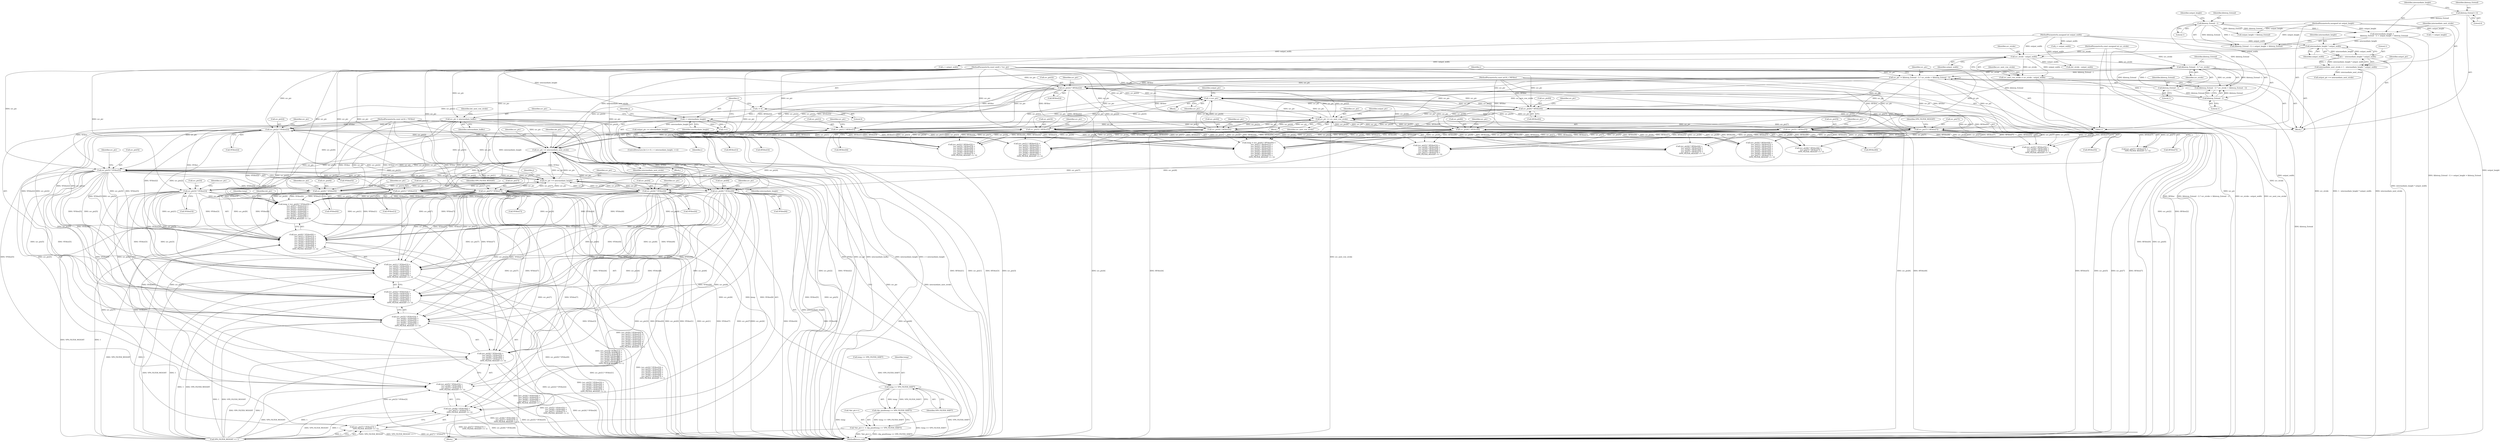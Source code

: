digraph "0_Android_5a9753fca56f0eeb9f61e342b2fccffc364f9426_34@pointer" {
"1000326" [label="(Call,src_ptr[2] * VFilter[2])"];
"1000209" [label="(Call,src_ptr[2] * HFilter[2])"];
"1000158" [label="(Call,src_ptr -= (kInterp_Extend - 1) * src_stride + (kInterp_Extend - 1))"];
"1000161" [label="(Call,(kInterp_Extend - 1) * src_stride)"];
"1000162" [label="(Call,kInterp_Extend - 1)"];
"1000131" [label="(Call,kInterp_Extend - 1)"];
"1000124" [label="(Call,kInterp_Extend = 4)"];
"1000155" [label="(Call,src_stride - output_width)"];
"1000115" [label="(MethodParameterIn,const unsigned int src_stride)"];
"1000145" [label="(Call,intermediate_height * output_width)"];
"1000128" [label="(Call,intermediate_height =\n       (kInterp_Extend - 1) + output_height + kInterp_Extend)"];
"1000121" [label="(MethodParameterIn,unsigned int output_height)"];
"1000120" [label="(MethodParameterIn,unsigned int output_width)"];
"1000166" [label="(Call,kInterp_Extend - 1)"];
"1000114" [label="(MethodParameterIn,const uint8_t *src_ptr)"];
"1000266" [label="(Call,++src_ptr)"];
"1000193" [label="(Call,src_ptr[0] * HFilter[0])"];
"1000271" [label="(Call,src_ptr += src_next_row_stride)"];
"1000153" [label="(Call,src_next_row_stride = src_stride - output_width)"];
"1000225" [label="(Call,src_ptr[4] * HFilter[4])"];
"1000116" [label="(MethodParameterIn,const int16_t *HFilter)"];
"1000217" [label="(Call,src_ptr[3] * HFilter[3])"];
"1000201" [label="(Call,src_ptr[1] * HFilter[1])"];
"1000233" [label="(Call,src_ptr[5] * HFilter[5])"];
"1000241" [label="(Call,src_ptr[6] * HFilter[6])"];
"1000249" [label="(Call,src_ptr[7] * HFilter[7])"];
"1000387" [label="(Call,src_ptr += intermediate_next_stride)"];
"1000141" [label="(Call,intermediate_next_stride = 1 - intermediate_height * output_width)"];
"1000143" [label="(Call,1 - intermediate_height * output_width)"];
"1000350" [label="(Call,src_ptr[5] * VFilter[5])"];
"1000277" [label="(Call,src_ptr = intermediate_buffer)"];
"1000384" [label="(Call,src_ptr += intermediate_height)"];
"1000173" [label="(Call,i < intermediate_height)"];
"1000170" [label="(Call,i = 0)"];
"1000176" [label="(Call,++i)"];
"1000342" [label="(Call,src_ptr[4] * VFilter[4])"];
"1000117" [label="(MethodParameterIn,const int16_t *VFilter)"];
"1000326" [label="(Call,src_ptr[2] * VFilter[2])"];
"1000334" [label="(Call,src_ptr[3] * VFilter[3])"];
"1000358" [label="(Call,src_ptr[6] * VFilter[6])"];
"1000310" [label="(Call,src_ptr[0] * VFilter[0])"];
"1000318" [label="(Call,src_ptr[1] * VFilter[1])"];
"1000366" [label="(Call,src_ptr[7] * VFilter[7])"];
"1000307" [label="(Call,temp = (src_ptr[0] * VFilter[0]) +\n          (src_ptr[1] * VFilter[1]) +\n          (src_ptr[2] * VFilter[2]) +\n          (src_ptr[3] * VFilter[3]) +\n          (src_ptr[4] * VFilter[4]) +\n          (src_ptr[5] * VFilter[5]) +\n          (src_ptr[6] * VFilter[6]) +\n          (src_ptr[7] * VFilter[7]) +\n          (VP9_FILTER_WEIGHT >> 1))"];
"1000381" [label="(Call,temp >> VP9_FILTER_SHIFT)"];
"1000380" [label="(Call,clip_pixel(temp >> VP9_FILTER_SHIFT))"];
"1000376" [label="(Call,*dst_ptr++ = clip_pixel(temp >> VP9_FILTER_SHIFT))"];
"1000309" [label="(Call,(src_ptr[0] * VFilter[0]) +\n          (src_ptr[1] * VFilter[1]) +\n          (src_ptr[2] * VFilter[2]) +\n          (src_ptr[3] * VFilter[3]) +\n          (src_ptr[4] * VFilter[4]) +\n          (src_ptr[5] * VFilter[5]) +\n          (src_ptr[6] * VFilter[6]) +\n          (src_ptr[7] * VFilter[7]) +\n          (VP9_FILTER_WEIGHT >> 1))"];
"1000317" [label="(Call,(src_ptr[1] * VFilter[1]) +\n          (src_ptr[2] * VFilter[2]) +\n          (src_ptr[3] * VFilter[3]) +\n          (src_ptr[4] * VFilter[4]) +\n          (src_ptr[5] * VFilter[5]) +\n          (src_ptr[6] * VFilter[6]) +\n          (src_ptr[7] * VFilter[7]) +\n          (VP9_FILTER_WEIGHT >> 1))"];
"1000325" [label="(Call,(src_ptr[2] * VFilter[2]) +\n          (src_ptr[3] * VFilter[3]) +\n          (src_ptr[4] * VFilter[4]) +\n          (src_ptr[5] * VFilter[5]) +\n          (src_ptr[6] * VFilter[6]) +\n          (src_ptr[7] * VFilter[7]) +\n          (VP9_FILTER_WEIGHT >> 1))"];
"1000333" [label="(Call,(src_ptr[3] * VFilter[3]) +\n          (src_ptr[4] * VFilter[4]) +\n          (src_ptr[5] * VFilter[5]) +\n          (src_ptr[6] * VFilter[6]) +\n          (src_ptr[7] * VFilter[7]) +\n          (VP9_FILTER_WEIGHT >> 1))"];
"1000341" [label="(Call,(src_ptr[4] * VFilter[4]) +\n          (src_ptr[5] * VFilter[5]) +\n          (src_ptr[6] * VFilter[6]) +\n          (src_ptr[7] * VFilter[7]) +\n          (VP9_FILTER_WEIGHT >> 1))"];
"1000349" [label="(Call,(src_ptr[5] * VFilter[5]) +\n          (src_ptr[6] * VFilter[6]) +\n          (src_ptr[7] * VFilter[7]) +\n          (VP9_FILTER_WEIGHT >> 1))"];
"1000357" [label="(Call,(src_ptr[6] * VFilter[6]) +\n          (src_ptr[7] * VFilter[7]) +\n          (VP9_FILTER_WEIGHT >> 1))"];
"1000365" [label="(Call,(src_ptr[7] * VFilter[7]) +\n          (VP9_FILTER_WEIGHT >> 1))"];
"1000166" [label="(Call,kInterp_Extend - 1)"];
"1000219" [label="(Identifier,src_ptr)"];
"1000121" [label="(MethodParameterIn,unsigned int output_height)"];
"1000272" [label="(Identifier,src_ptr)"];
"1000203" [label="(Identifier,src_ptr)"];
"1000221" [label="(Call,HFilter[3])"];
"1000162" [label="(Call,kInterp_Extend - 1)"];
"1000248" [label="(Call,(src_ptr[7] * HFilter[7]) +\n          (VP9_FILTER_WEIGHT >> 1))"];
"1000382" [label="(Identifier,temp)"];
"1000242" [label="(Call,src_ptr[6])"];
"1000130" [label="(Call,(kInterp_Extend - 1) + output_height + kInterp_Extend)"];
"1000343" [label="(Call,src_ptr[4])"];
"1000168" [label="(Literal,1)"];
"1000218" [label="(Call,src_ptr[3])"];
"1000377" [label="(Call,*dst_ptr++)"];
"1000383" [label="(Identifier,VP9_FILTER_SHIFT)"];
"1000263" [label="(Call,temp >> VP9_FILTER_SHIFT)"];
"1000304" [label="(Identifier,j)"];
"1000217" [label="(Call,src_ptr[3] * HFilter[3])"];
"1000380" [label="(Call,clip_pixel(temp >> VP9_FILTER_SHIFT))"];
"1000126" [label="(Literal,4)"];
"1000192" [label="(Call,(src_ptr[0] * HFilter[0]) +\n          (src_ptr[1] * HFilter[1]) +\n          (src_ptr[2] * HFilter[2]) +\n          (src_ptr[3] * HFilter[3]) +\n          (src_ptr[4] * HFilter[4]) +\n          (src_ptr[5] * HFilter[5]) +\n          (src_ptr[6] * HFilter[6]) +\n          (src_ptr[7] * HFilter[7]) +\n          (VP9_FILTER_WEIGHT >> 1))"];
"1000290" [label="(Call,i < output_height)"];
"1000115" [label="(MethodParameterIn,const unsigned int src_stride)"];
"1000374" [label="(Identifier,VP9_FILTER_WEIGHT)"];
"1000379" [label="(Identifier,dst_ptr)"];
"1000135" [label="(Identifier,output_height)"];
"1000194" [label="(Call,src_ptr[0])"];
"1000169" [label="(ControlStructure,for (i = 0; i < intermediate_height; ++i))"];
"1000170" [label="(Call,i = 0)"];
"1000277" [label="(Call,src_ptr = intermediate_buffer)"];
"1000351" [label="(Call,src_ptr[5])"];
"1000311" [label="(Call,src_ptr[0])"];
"1000326" [label="(Call,src_ptr[2] * VFilter[2])"];
"1000209" [label="(Call,src_ptr[2] * HFilter[2])"];
"1000165" [label="(Identifier,src_stride)"];
"1000132" [label="(Identifier,kInterp_Extend)"];
"1000167" [label="(Identifier,kInterp_Extend)"];
"1000178" [label="(Block,)"];
"1000164" [label="(Literal,1)"];
"1000141" [label="(Call,intermediate_next_stride = 1 - intermediate_height * output_width)"];
"1000307" [label="(Call,temp = (src_ptr[0] * VFilter[0]) +\n          (src_ptr[1] * VFilter[1]) +\n          (src_ptr[2] * VFilter[2]) +\n          (src_ptr[3] * VFilter[3]) +\n          (src_ptr[4] * VFilter[4]) +\n          (src_ptr[5] * VFilter[5]) +\n          (src_ptr[6] * VFilter[6]) +\n          (src_ptr[7] * VFilter[7]) +\n          (VP9_FILTER_WEIGHT >> 1))"];
"1000134" [label="(Call,output_height + kInterp_Extend)"];
"1000234" [label="(Call,src_ptr[5])"];
"1000362" [label="(Call,VFilter[6])"];
"1000370" [label="(Call,VFilter[7])"];
"1000308" [label="(Identifier,temp)"];
"1000226" [label="(Call,src_ptr[4])"];
"1000320" [label="(Identifier,src_ptr)"];
"1000197" [label="(Call,HFilter[0])"];
"1000268" [label="(Call,output_ptr += intermediate_height)"];
"1000177" [label="(Identifier,i)"];
"1000346" [label="(Call,VFilter[4])"];
"1000146" [label="(Identifier,intermediate_height)"];
"1000322" [label="(Call,VFilter[1])"];
"1000251" [label="(Identifier,src_ptr)"];
"1000161" [label="(Call,(kInterp_Extend - 1) * src_stride)"];
"1000208" [label="(Call,(src_ptr[2] * HFilter[2]) +\n          (src_ptr[3] * HFilter[3]) +\n          (src_ptr[4] * HFilter[4]) +\n          (src_ptr[5] * HFilter[5]) +\n          (src_ptr[6] * HFilter[6]) +\n          (src_ptr[7] * HFilter[7]) +\n          (VP9_FILTER_WEIGHT >> 1))"];
"1000124" [label="(Call,kInterp_Extend = 4)"];
"1000249" [label="(Call,src_ptr[7] * HFilter[7])"];
"1000330" [label="(Call,VFilter[2])"];
"1000237" [label="(Call,HFilter[5])"];
"1000155" [label="(Call,src_stride - output_width)"];
"1000240" [label="(Call,(src_ptr[6] * HFilter[6]) +\n          (src_ptr[7] * HFilter[7]) +\n          (VP9_FILTER_WEIGHT >> 1))"];
"1000171" [label="(Identifier,i)"];
"1000172" [label="(Literal,0)"];
"1000158" [label="(Call,src_ptr -= (kInterp_Extend - 1) * src_stride + (kInterp_Extend - 1))"];
"1000279" [label="(Identifier,intermediate_buffer)"];
"1000241" [label="(Call,src_ptr[6] * HFilter[6])"];
"1000349" [label="(Call,(src_ptr[5] * VFilter[5]) +\n          (src_ptr[6] * VFilter[6]) +\n          (src_ptr[7] * VFilter[7]) +\n          (VP9_FILTER_WEIGHT >> 1))"];
"1000282" [label="(Identifier,dst_next_row_stride)"];
"1000183" [label="(Call,j < output_width)"];
"1000200" [label="(Call,(src_ptr[1] * HFilter[1]) +\n          (src_ptr[2] * HFilter[2]) +\n          (src_ptr[3] * HFilter[3]) +\n          (src_ptr[4] * HFilter[4]) +\n          (src_ptr[5] * HFilter[5]) +\n          (src_ptr[6] * HFilter[6]) +\n          (src_ptr[7] * HFilter[7]) +\n          (VP9_FILTER_WEIGHT >> 1))"];
"1000114" [label="(MethodParameterIn,const uint8_t *src_ptr)"];
"1000336" [label="(Identifier,src_ptr)"];
"1000257" [label="(Identifier,VP9_FILTER_WEIGHT)"];
"1000205" [label="(Call,HFilter[1])"];
"1000386" [label="(Identifier,intermediate_height)"];
"1000245" [label="(Call,HFilter[6])"];
"1000143" [label="(Call,1 - intermediate_height * output_width)"];
"1000120" [label="(MethodParameterIn,unsigned int output_width)"];
"1000224" [label="(Call,(src_ptr[4] * HFilter[4]) +\n          (src_ptr[5] * HFilter[5]) +\n          (src_ptr[6] * HFilter[6]) +\n          (src_ptr[7] * HFilter[7]) +\n          (VP9_FILTER_WEIGHT >> 1))"];
"1000131" [label="(Call,kInterp_Extend - 1)"];
"1000295" [label="(Block,)"];
"1000352" [label="(Identifier,src_ptr)"];
"1000116" [label="(MethodParameterIn,const int16_t *HFilter)"];
"1000157" [label="(Identifier,output_width)"];
"1000365" [label="(Call,(src_ptr[7] * VFilter[7]) +\n          (VP9_FILTER_WEIGHT >> 1))"];
"1000156" [label="(Identifier,src_stride)"];
"1000366" [label="(Call,src_ptr[7] * VFilter[7])"];
"1000327" [label="(Call,src_ptr[2])"];
"1000384" [label="(Call,src_ptr += intermediate_height)"];
"1000391" [label="(Identifier,dst_ptr)"];
"1000300" [label="(Call,j < output_width)"];
"1000359" [label="(Call,src_ptr[6])"];
"1000389" [label="(Identifier,intermediate_next_stride)"];
"1000154" [label="(Identifier,src_next_row_stride)"];
"1000210" [label="(Call,src_ptr[2])"];
"1000354" [label="(Call,VFilter[5])"];
"1000278" [label="(Identifier,src_ptr)"];
"1000142" [label="(Identifier,intermediate_next_stride)"];
"1000335" [label="(Call,src_ptr[3])"];
"1000309" [label="(Call,(src_ptr[0] * VFilter[0]) +\n          (src_ptr[1] * VFilter[1]) +\n          (src_ptr[2] * VFilter[2]) +\n          (src_ptr[3] * VFilter[3]) +\n          (src_ptr[4] * VFilter[4]) +\n          (src_ptr[5] * VFilter[5]) +\n          (src_ptr[6] * VFilter[6]) +\n          (src_ptr[7] * VFilter[7]) +\n          (VP9_FILTER_WEIGHT >> 1))"];
"1000181" [label="(Identifier,j)"];
"1000190" [label="(Call,temp = (src_ptr[0] * HFilter[0]) +\n          (src_ptr[1] * HFilter[1]) +\n          (src_ptr[2] * HFilter[2]) +\n          (src_ptr[3] * HFilter[3]) +\n          (src_ptr[4] * HFilter[4]) +\n          (src_ptr[5] * HFilter[5]) +\n          (src_ptr[6] * HFilter[6]) +\n          (src_ptr[7] * HFilter[7]) +\n          (VP9_FILTER_WEIGHT >> 1))"];
"1000266" [label="(Call,++src_ptr)"];
"1000305" [label="(Block,)"];
"1000153" [label="(Call,src_next_row_stride = src_stride - output_width)"];
"1000150" [label="(Identifier,output_ptr)"];
"1000325" [label="(Call,(src_ptr[2] * VFilter[2]) +\n          (src_ptr[3] * VFilter[3]) +\n          (src_ptr[4] * VFilter[4]) +\n          (src_ptr[5] * VFilter[5]) +\n          (src_ptr[6] * VFilter[6]) +\n          (src_ptr[7] * VFilter[7]) +\n          (VP9_FILTER_WEIGHT >> 1))"];
"1000271" [label="(Call,src_ptr += src_next_row_stride)"];
"1000318" [label="(Call,src_ptr[1] * VFilter[1])"];
"1000342" [label="(Call,src_ptr[4] * VFilter[4])"];
"1000227" [label="(Identifier,src_ptr)"];
"1000160" [label="(Call,(kInterp_Extend - 1) * src_stride + (kInterp_Extend - 1))"];
"1000201" [label="(Call,src_ptr[1] * HFilter[1])"];
"1000243" [label="(Identifier,src_ptr)"];
"1000341" [label="(Call,(src_ptr[4] * VFilter[4]) +\n          (src_ptr[5] * VFilter[5]) +\n          (src_ptr[6] * VFilter[6]) +\n          (src_ptr[7] * VFilter[7]) +\n          (VP9_FILTER_WEIGHT >> 1))"];
"1000273" [label="(Identifier,src_next_row_stride)"];
"1000176" [label="(Call,++i)"];
"1000275" [label="(Identifier,output_ptr)"];
"1000338" [label="(Call,VFilter[3])"];
"1000344" [label="(Identifier,src_ptr)"];
"1000174" [label="(Identifier,i)"];
"1000225" [label="(Call,src_ptr[4] * HFilter[4])"];
"1000317" [label="(Call,(src_ptr[1] * VFilter[1]) +\n          (src_ptr[2] * VFilter[2]) +\n          (src_ptr[3] * VFilter[3]) +\n          (src_ptr[4] * VFilter[4]) +\n          (src_ptr[5] * VFilter[5]) +\n          (src_ptr[6] * VFilter[6]) +\n          (src_ptr[7] * VFilter[7]) +\n          (VP9_FILTER_WEIGHT >> 1))"];
"1000357" [label="(Call,(src_ptr[6] * VFilter[6]) +\n          (src_ptr[7] * VFilter[7]) +\n          (VP9_FILTER_WEIGHT >> 1))"];
"1000393" [label="(MethodReturn,void)"];
"1000147" [label="(Identifier,output_width)"];
"1000129" [label="(Identifier,intermediate_height)"];
"1000193" [label="(Call,src_ptr[0] * HFilter[0])"];
"1000145" [label="(Call,intermediate_height * output_width)"];
"1000188" [label="(Block,)"];
"1000117" [label="(MethodParameterIn,const int16_t *VFilter)"];
"1000360" [label="(Identifier,src_ptr)"];
"1000235" [label="(Identifier,src_ptr)"];
"1000368" [label="(Identifier,src_ptr)"];
"1000211" [label="(Identifier,src_ptr)"];
"1000175" [label="(Identifier,intermediate_height)"];
"1000125" [label="(Identifier,kInterp_Extend)"];
"1000387" [label="(Call,src_ptr += intermediate_next_stride)"];
"1000122" [label="(Block,)"];
"1000144" [label="(Literal,1)"];
"1000373" [label="(Call,VP9_FILTER_WEIGHT >> 1)"];
"1000202" [label="(Call,src_ptr[1])"];
"1000233" [label="(Call,src_ptr[5] * HFilter[5])"];
"1000163" [label="(Identifier,kInterp_Extend)"];
"1000381" [label="(Call,temp >> VP9_FILTER_SHIFT)"];
"1000173" [label="(Call,i < intermediate_height)"];
"1000213" [label="(Call,HFilter[2])"];
"1000229" [label="(Call,HFilter[4])"];
"1000385" [label="(Identifier,src_ptr)"];
"1000232" [label="(Call,(src_ptr[5] * HFilter[5]) +\n          (src_ptr[6] * HFilter[6]) +\n          (src_ptr[7] * HFilter[7]) +\n          (VP9_FILTER_WEIGHT >> 1))"];
"1000367" [label="(Call,src_ptr[7])"];
"1000267" [label="(Identifier,src_ptr)"];
"1000216" [label="(Call,(src_ptr[3] * HFilter[3]) +\n          (src_ptr[4] * HFilter[4]) +\n          (src_ptr[5] * HFilter[5]) +\n          (src_ptr[6] * HFilter[6]) +\n          (src_ptr[7] * HFilter[7]) +\n          (VP9_FILTER_WEIGHT >> 1))"];
"1000128" [label="(Call,intermediate_height =\n       (kInterp_Extend - 1) + output_height + kInterp_Extend)"];
"1000253" [label="(Call,HFilter[7])"];
"1000310" [label="(Call,src_ptr[0] * VFilter[0])"];
"1000283" [label="(Call,dst_stride - output_width)"];
"1000334" [label="(Call,src_ptr[3] * VFilter[3])"];
"1000159" [label="(Identifier,src_ptr)"];
"1000376" [label="(Call,*dst_ptr++ = clip_pixel(temp >> VP9_FILTER_SHIFT))"];
"1000333" [label="(Call,(src_ptr[3] * VFilter[3]) +\n          (src_ptr[4] * VFilter[4]) +\n          (src_ptr[5] * VFilter[5]) +\n          (src_ptr[6] * VFilter[6]) +\n          (src_ptr[7] * VFilter[7]) +\n          (VP9_FILTER_WEIGHT >> 1))"];
"1000269" [label="(Identifier,output_ptr)"];
"1000350" [label="(Call,src_ptr[5] * VFilter[5])"];
"1000314" [label="(Call,VFilter[0])"];
"1000274" [label="(Call,output_ptr += intermediate_next_stride)"];
"1000133" [label="(Literal,1)"];
"1000358" [label="(Call,src_ptr[6] * VFilter[6])"];
"1000250" [label="(Call,src_ptr[7])"];
"1000328" [label="(Identifier,src_ptr)"];
"1000388" [label="(Identifier,src_ptr)"];
"1000319" [label="(Call,src_ptr[1])"];
"1000326" -> "1000325"  [label="AST: "];
"1000326" -> "1000330"  [label="CFG: "];
"1000327" -> "1000326"  [label="AST: "];
"1000330" -> "1000326"  [label="AST: "];
"1000336" -> "1000326"  [label="CFG: "];
"1000326" -> "1000393"  [label="DDG: VFilter[2]"];
"1000326" -> "1000393"  [label="DDG: src_ptr[2]"];
"1000326" -> "1000307"  [label="DDG: src_ptr[2]"];
"1000326" -> "1000307"  [label="DDG: VFilter[2]"];
"1000326" -> "1000309"  [label="DDG: src_ptr[2]"];
"1000326" -> "1000309"  [label="DDG: VFilter[2]"];
"1000326" -> "1000317"  [label="DDG: src_ptr[2]"];
"1000326" -> "1000317"  [label="DDG: VFilter[2]"];
"1000326" -> "1000325"  [label="DDG: src_ptr[2]"];
"1000326" -> "1000325"  [label="DDG: VFilter[2]"];
"1000209" -> "1000326"  [label="DDG: src_ptr[2]"];
"1000387" -> "1000326"  [label="DDG: src_ptr"];
"1000277" -> "1000326"  [label="DDG: src_ptr"];
"1000384" -> "1000326"  [label="DDG: src_ptr"];
"1000114" -> "1000326"  [label="DDG: src_ptr"];
"1000117" -> "1000326"  [label="DDG: VFilter"];
"1000326" -> "1000384"  [label="DDG: src_ptr[2]"];
"1000326" -> "1000387"  [label="DDG: src_ptr[2]"];
"1000209" -> "1000208"  [label="AST: "];
"1000209" -> "1000213"  [label="CFG: "];
"1000210" -> "1000209"  [label="AST: "];
"1000213" -> "1000209"  [label="AST: "];
"1000219" -> "1000209"  [label="CFG: "];
"1000209" -> "1000393"  [label="DDG: src_ptr[2]"];
"1000209" -> "1000393"  [label="DDG: HFilter[2]"];
"1000209" -> "1000190"  [label="DDG: src_ptr[2]"];
"1000209" -> "1000190"  [label="DDG: HFilter[2]"];
"1000209" -> "1000192"  [label="DDG: src_ptr[2]"];
"1000209" -> "1000192"  [label="DDG: HFilter[2]"];
"1000209" -> "1000200"  [label="DDG: src_ptr[2]"];
"1000209" -> "1000200"  [label="DDG: HFilter[2]"];
"1000209" -> "1000208"  [label="DDG: src_ptr[2]"];
"1000209" -> "1000208"  [label="DDG: HFilter[2]"];
"1000158" -> "1000209"  [label="DDG: src_ptr"];
"1000266" -> "1000209"  [label="DDG: src_ptr"];
"1000271" -> "1000209"  [label="DDG: src_ptr"];
"1000114" -> "1000209"  [label="DDG: src_ptr"];
"1000116" -> "1000209"  [label="DDG: HFilter"];
"1000209" -> "1000266"  [label="DDG: src_ptr[2]"];
"1000209" -> "1000271"  [label="DDG: src_ptr[2]"];
"1000209" -> "1000387"  [label="DDG: src_ptr[2]"];
"1000158" -> "1000122"  [label="AST: "];
"1000158" -> "1000160"  [label="CFG: "];
"1000159" -> "1000158"  [label="AST: "];
"1000160" -> "1000158"  [label="AST: "];
"1000171" -> "1000158"  [label="CFG: "];
"1000158" -> "1000393"  [label="DDG: (kInterp_Extend - 1) * src_stride + (kInterp_Extend - 1)"];
"1000161" -> "1000158"  [label="DDG: kInterp_Extend - 1"];
"1000161" -> "1000158"  [label="DDG: src_stride"];
"1000166" -> "1000158"  [label="DDG: kInterp_Extend"];
"1000166" -> "1000158"  [label="DDG: 1"];
"1000114" -> "1000158"  [label="DDG: src_ptr"];
"1000158" -> "1000193"  [label="DDG: src_ptr"];
"1000158" -> "1000201"  [label="DDG: src_ptr"];
"1000158" -> "1000217"  [label="DDG: src_ptr"];
"1000158" -> "1000225"  [label="DDG: src_ptr"];
"1000158" -> "1000233"  [label="DDG: src_ptr"];
"1000158" -> "1000241"  [label="DDG: src_ptr"];
"1000158" -> "1000249"  [label="DDG: src_ptr"];
"1000158" -> "1000266"  [label="DDG: src_ptr"];
"1000158" -> "1000271"  [label="DDG: src_ptr"];
"1000161" -> "1000160"  [label="AST: "];
"1000161" -> "1000165"  [label="CFG: "];
"1000162" -> "1000161"  [label="AST: "];
"1000165" -> "1000161"  [label="AST: "];
"1000167" -> "1000161"  [label="CFG: "];
"1000161" -> "1000393"  [label="DDG: src_stride"];
"1000161" -> "1000160"  [label="DDG: kInterp_Extend - 1"];
"1000161" -> "1000160"  [label="DDG: src_stride"];
"1000162" -> "1000161"  [label="DDG: kInterp_Extend"];
"1000162" -> "1000161"  [label="DDG: 1"];
"1000155" -> "1000161"  [label="DDG: src_stride"];
"1000115" -> "1000161"  [label="DDG: src_stride"];
"1000162" -> "1000164"  [label="CFG: "];
"1000163" -> "1000162"  [label="AST: "];
"1000164" -> "1000162"  [label="AST: "];
"1000165" -> "1000162"  [label="CFG: "];
"1000131" -> "1000162"  [label="DDG: kInterp_Extend"];
"1000162" -> "1000166"  [label="DDG: kInterp_Extend"];
"1000131" -> "1000130"  [label="AST: "];
"1000131" -> "1000133"  [label="CFG: "];
"1000132" -> "1000131"  [label="AST: "];
"1000133" -> "1000131"  [label="AST: "];
"1000135" -> "1000131"  [label="CFG: "];
"1000131" -> "1000128"  [label="DDG: kInterp_Extend"];
"1000131" -> "1000128"  [label="DDG: 1"];
"1000131" -> "1000130"  [label="DDG: kInterp_Extend"];
"1000131" -> "1000130"  [label="DDG: 1"];
"1000124" -> "1000131"  [label="DDG: kInterp_Extend"];
"1000131" -> "1000134"  [label="DDG: kInterp_Extend"];
"1000124" -> "1000122"  [label="AST: "];
"1000124" -> "1000126"  [label="CFG: "];
"1000125" -> "1000124"  [label="AST: "];
"1000126" -> "1000124"  [label="AST: "];
"1000129" -> "1000124"  [label="CFG: "];
"1000155" -> "1000153"  [label="AST: "];
"1000155" -> "1000157"  [label="CFG: "];
"1000156" -> "1000155"  [label="AST: "];
"1000157" -> "1000155"  [label="AST: "];
"1000153" -> "1000155"  [label="CFG: "];
"1000155" -> "1000153"  [label="DDG: src_stride"];
"1000155" -> "1000153"  [label="DDG: output_width"];
"1000115" -> "1000155"  [label="DDG: src_stride"];
"1000145" -> "1000155"  [label="DDG: output_width"];
"1000120" -> "1000155"  [label="DDG: output_width"];
"1000155" -> "1000183"  [label="DDG: output_width"];
"1000155" -> "1000283"  [label="DDG: output_width"];
"1000115" -> "1000113"  [label="AST: "];
"1000115" -> "1000393"  [label="DDG: src_stride"];
"1000145" -> "1000143"  [label="AST: "];
"1000145" -> "1000147"  [label="CFG: "];
"1000146" -> "1000145"  [label="AST: "];
"1000147" -> "1000145"  [label="AST: "];
"1000143" -> "1000145"  [label="CFG: "];
"1000145" -> "1000143"  [label="DDG: intermediate_height"];
"1000145" -> "1000143"  [label="DDG: output_width"];
"1000128" -> "1000145"  [label="DDG: intermediate_height"];
"1000120" -> "1000145"  [label="DDG: output_width"];
"1000145" -> "1000173"  [label="DDG: intermediate_height"];
"1000128" -> "1000122"  [label="AST: "];
"1000128" -> "1000130"  [label="CFG: "];
"1000129" -> "1000128"  [label="AST: "];
"1000130" -> "1000128"  [label="AST: "];
"1000142" -> "1000128"  [label="CFG: "];
"1000128" -> "1000393"  [label="DDG: (kInterp_Extend - 1) + output_height + kInterp_Extend"];
"1000121" -> "1000128"  [label="DDG: output_height"];
"1000121" -> "1000113"  [label="AST: "];
"1000121" -> "1000393"  [label="DDG: output_height"];
"1000121" -> "1000130"  [label="DDG: output_height"];
"1000121" -> "1000134"  [label="DDG: output_height"];
"1000121" -> "1000290"  [label="DDG: output_height"];
"1000120" -> "1000113"  [label="AST: "];
"1000120" -> "1000393"  [label="DDG: output_width"];
"1000120" -> "1000183"  [label="DDG: output_width"];
"1000120" -> "1000283"  [label="DDG: output_width"];
"1000120" -> "1000300"  [label="DDG: output_width"];
"1000166" -> "1000160"  [label="AST: "];
"1000166" -> "1000168"  [label="CFG: "];
"1000167" -> "1000166"  [label="AST: "];
"1000168" -> "1000166"  [label="AST: "];
"1000160" -> "1000166"  [label="CFG: "];
"1000166" -> "1000393"  [label="DDG: kInterp_Extend"];
"1000166" -> "1000160"  [label="DDG: kInterp_Extend"];
"1000166" -> "1000160"  [label="DDG: 1"];
"1000114" -> "1000113"  [label="AST: "];
"1000114" -> "1000393"  [label="DDG: src_ptr"];
"1000114" -> "1000193"  [label="DDG: src_ptr"];
"1000114" -> "1000201"  [label="DDG: src_ptr"];
"1000114" -> "1000217"  [label="DDG: src_ptr"];
"1000114" -> "1000225"  [label="DDG: src_ptr"];
"1000114" -> "1000233"  [label="DDG: src_ptr"];
"1000114" -> "1000241"  [label="DDG: src_ptr"];
"1000114" -> "1000249"  [label="DDG: src_ptr"];
"1000114" -> "1000266"  [label="DDG: src_ptr"];
"1000114" -> "1000271"  [label="DDG: src_ptr"];
"1000114" -> "1000277"  [label="DDG: src_ptr"];
"1000114" -> "1000310"  [label="DDG: src_ptr"];
"1000114" -> "1000318"  [label="DDG: src_ptr"];
"1000114" -> "1000334"  [label="DDG: src_ptr"];
"1000114" -> "1000342"  [label="DDG: src_ptr"];
"1000114" -> "1000350"  [label="DDG: src_ptr"];
"1000114" -> "1000358"  [label="DDG: src_ptr"];
"1000114" -> "1000366"  [label="DDG: src_ptr"];
"1000114" -> "1000384"  [label="DDG: src_ptr"];
"1000114" -> "1000387"  [label="DDG: src_ptr"];
"1000266" -> "1000188"  [label="AST: "];
"1000266" -> "1000267"  [label="CFG: "];
"1000267" -> "1000266"  [label="AST: "];
"1000269" -> "1000266"  [label="CFG: "];
"1000266" -> "1000193"  [label="DDG: src_ptr"];
"1000266" -> "1000201"  [label="DDG: src_ptr"];
"1000266" -> "1000217"  [label="DDG: src_ptr"];
"1000266" -> "1000225"  [label="DDG: src_ptr"];
"1000266" -> "1000233"  [label="DDG: src_ptr"];
"1000266" -> "1000241"  [label="DDG: src_ptr"];
"1000266" -> "1000249"  [label="DDG: src_ptr"];
"1000193" -> "1000266"  [label="DDG: src_ptr[0]"];
"1000225" -> "1000266"  [label="DDG: src_ptr[4]"];
"1000217" -> "1000266"  [label="DDG: src_ptr[3]"];
"1000201" -> "1000266"  [label="DDG: src_ptr[1]"];
"1000233" -> "1000266"  [label="DDG: src_ptr[5]"];
"1000241" -> "1000266"  [label="DDG: src_ptr[6]"];
"1000249" -> "1000266"  [label="DDG: src_ptr[7]"];
"1000271" -> "1000266"  [label="DDG: src_ptr"];
"1000266" -> "1000271"  [label="DDG: src_ptr"];
"1000193" -> "1000192"  [label="AST: "];
"1000193" -> "1000197"  [label="CFG: "];
"1000194" -> "1000193"  [label="AST: "];
"1000197" -> "1000193"  [label="AST: "];
"1000203" -> "1000193"  [label="CFG: "];
"1000193" -> "1000393"  [label="DDG: src_ptr[0]"];
"1000193" -> "1000393"  [label="DDG: HFilter[0]"];
"1000193" -> "1000190"  [label="DDG: src_ptr[0]"];
"1000193" -> "1000190"  [label="DDG: HFilter[0]"];
"1000193" -> "1000192"  [label="DDG: src_ptr[0]"];
"1000193" -> "1000192"  [label="DDG: HFilter[0]"];
"1000271" -> "1000193"  [label="DDG: src_ptr"];
"1000116" -> "1000193"  [label="DDG: HFilter"];
"1000193" -> "1000271"  [label="DDG: src_ptr[0]"];
"1000193" -> "1000310"  [label="DDG: src_ptr[0]"];
"1000193" -> "1000387"  [label="DDG: src_ptr[0]"];
"1000271" -> "1000178"  [label="AST: "];
"1000271" -> "1000273"  [label="CFG: "];
"1000272" -> "1000271"  [label="AST: "];
"1000273" -> "1000271"  [label="AST: "];
"1000275" -> "1000271"  [label="CFG: "];
"1000271" -> "1000393"  [label="DDG: src_next_row_stride"];
"1000271" -> "1000201"  [label="DDG: src_ptr"];
"1000271" -> "1000217"  [label="DDG: src_ptr"];
"1000271" -> "1000225"  [label="DDG: src_ptr"];
"1000271" -> "1000233"  [label="DDG: src_ptr"];
"1000271" -> "1000241"  [label="DDG: src_ptr"];
"1000271" -> "1000249"  [label="DDG: src_ptr"];
"1000153" -> "1000271"  [label="DDG: src_next_row_stride"];
"1000225" -> "1000271"  [label="DDG: src_ptr[4]"];
"1000217" -> "1000271"  [label="DDG: src_ptr[3]"];
"1000201" -> "1000271"  [label="DDG: src_ptr[1]"];
"1000233" -> "1000271"  [label="DDG: src_ptr[5]"];
"1000241" -> "1000271"  [label="DDG: src_ptr[6]"];
"1000249" -> "1000271"  [label="DDG: src_ptr[7]"];
"1000153" -> "1000122"  [label="AST: "];
"1000154" -> "1000153"  [label="AST: "];
"1000159" -> "1000153"  [label="CFG: "];
"1000153" -> "1000393"  [label="DDG: src_stride - output_width"];
"1000153" -> "1000393"  [label="DDG: src_next_row_stride"];
"1000225" -> "1000224"  [label="AST: "];
"1000225" -> "1000229"  [label="CFG: "];
"1000226" -> "1000225"  [label="AST: "];
"1000229" -> "1000225"  [label="AST: "];
"1000235" -> "1000225"  [label="CFG: "];
"1000225" -> "1000393"  [label="DDG: src_ptr[4]"];
"1000225" -> "1000393"  [label="DDG: HFilter[4]"];
"1000225" -> "1000190"  [label="DDG: src_ptr[4]"];
"1000225" -> "1000190"  [label="DDG: HFilter[4]"];
"1000225" -> "1000192"  [label="DDG: src_ptr[4]"];
"1000225" -> "1000192"  [label="DDG: HFilter[4]"];
"1000225" -> "1000200"  [label="DDG: src_ptr[4]"];
"1000225" -> "1000200"  [label="DDG: HFilter[4]"];
"1000225" -> "1000208"  [label="DDG: src_ptr[4]"];
"1000225" -> "1000208"  [label="DDG: HFilter[4]"];
"1000225" -> "1000216"  [label="DDG: src_ptr[4]"];
"1000225" -> "1000216"  [label="DDG: HFilter[4]"];
"1000225" -> "1000224"  [label="DDG: src_ptr[4]"];
"1000225" -> "1000224"  [label="DDG: HFilter[4]"];
"1000116" -> "1000225"  [label="DDG: HFilter"];
"1000225" -> "1000342"  [label="DDG: src_ptr[4]"];
"1000225" -> "1000387"  [label="DDG: src_ptr[4]"];
"1000116" -> "1000113"  [label="AST: "];
"1000116" -> "1000393"  [label="DDG: HFilter"];
"1000116" -> "1000201"  [label="DDG: HFilter"];
"1000116" -> "1000217"  [label="DDG: HFilter"];
"1000116" -> "1000233"  [label="DDG: HFilter"];
"1000116" -> "1000241"  [label="DDG: HFilter"];
"1000116" -> "1000249"  [label="DDG: HFilter"];
"1000217" -> "1000216"  [label="AST: "];
"1000217" -> "1000221"  [label="CFG: "];
"1000218" -> "1000217"  [label="AST: "];
"1000221" -> "1000217"  [label="AST: "];
"1000227" -> "1000217"  [label="CFG: "];
"1000217" -> "1000393"  [label="DDG: HFilter[3]"];
"1000217" -> "1000393"  [label="DDG: src_ptr[3]"];
"1000217" -> "1000190"  [label="DDG: src_ptr[3]"];
"1000217" -> "1000190"  [label="DDG: HFilter[3]"];
"1000217" -> "1000192"  [label="DDG: src_ptr[3]"];
"1000217" -> "1000192"  [label="DDG: HFilter[3]"];
"1000217" -> "1000200"  [label="DDG: src_ptr[3]"];
"1000217" -> "1000200"  [label="DDG: HFilter[3]"];
"1000217" -> "1000208"  [label="DDG: src_ptr[3]"];
"1000217" -> "1000208"  [label="DDG: HFilter[3]"];
"1000217" -> "1000216"  [label="DDG: src_ptr[3]"];
"1000217" -> "1000216"  [label="DDG: HFilter[3]"];
"1000217" -> "1000334"  [label="DDG: src_ptr[3]"];
"1000217" -> "1000387"  [label="DDG: src_ptr[3]"];
"1000201" -> "1000200"  [label="AST: "];
"1000201" -> "1000205"  [label="CFG: "];
"1000202" -> "1000201"  [label="AST: "];
"1000205" -> "1000201"  [label="AST: "];
"1000211" -> "1000201"  [label="CFG: "];
"1000201" -> "1000393"  [label="DDG: HFilter[1]"];
"1000201" -> "1000393"  [label="DDG: src_ptr[1]"];
"1000201" -> "1000190"  [label="DDG: src_ptr[1]"];
"1000201" -> "1000190"  [label="DDG: HFilter[1]"];
"1000201" -> "1000192"  [label="DDG: src_ptr[1]"];
"1000201" -> "1000192"  [label="DDG: HFilter[1]"];
"1000201" -> "1000200"  [label="DDG: src_ptr[1]"];
"1000201" -> "1000200"  [label="DDG: HFilter[1]"];
"1000201" -> "1000318"  [label="DDG: src_ptr[1]"];
"1000201" -> "1000387"  [label="DDG: src_ptr[1]"];
"1000233" -> "1000232"  [label="AST: "];
"1000233" -> "1000237"  [label="CFG: "];
"1000234" -> "1000233"  [label="AST: "];
"1000237" -> "1000233"  [label="AST: "];
"1000243" -> "1000233"  [label="CFG: "];
"1000233" -> "1000393"  [label="DDG: HFilter[5]"];
"1000233" -> "1000393"  [label="DDG: src_ptr[5]"];
"1000233" -> "1000190"  [label="DDG: src_ptr[5]"];
"1000233" -> "1000190"  [label="DDG: HFilter[5]"];
"1000233" -> "1000192"  [label="DDG: src_ptr[5]"];
"1000233" -> "1000192"  [label="DDG: HFilter[5]"];
"1000233" -> "1000200"  [label="DDG: src_ptr[5]"];
"1000233" -> "1000200"  [label="DDG: HFilter[5]"];
"1000233" -> "1000208"  [label="DDG: src_ptr[5]"];
"1000233" -> "1000208"  [label="DDG: HFilter[5]"];
"1000233" -> "1000216"  [label="DDG: src_ptr[5]"];
"1000233" -> "1000216"  [label="DDG: HFilter[5]"];
"1000233" -> "1000224"  [label="DDG: src_ptr[5]"];
"1000233" -> "1000224"  [label="DDG: HFilter[5]"];
"1000233" -> "1000232"  [label="DDG: src_ptr[5]"];
"1000233" -> "1000232"  [label="DDG: HFilter[5]"];
"1000233" -> "1000350"  [label="DDG: src_ptr[5]"];
"1000233" -> "1000387"  [label="DDG: src_ptr[5]"];
"1000241" -> "1000240"  [label="AST: "];
"1000241" -> "1000245"  [label="CFG: "];
"1000242" -> "1000241"  [label="AST: "];
"1000245" -> "1000241"  [label="AST: "];
"1000251" -> "1000241"  [label="CFG: "];
"1000241" -> "1000393"  [label="DDG: src_ptr[6]"];
"1000241" -> "1000393"  [label="DDG: HFilter[6]"];
"1000241" -> "1000190"  [label="DDG: src_ptr[6]"];
"1000241" -> "1000190"  [label="DDG: HFilter[6]"];
"1000241" -> "1000192"  [label="DDG: src_ptr[6]"];
"1000241" -> "1000192"  [label="DDG: HFilter[6]"];
"1000241" -> "1000200"  [label="DDG: src_ptr[6]"];
"1000241" -> "1000200"  [label="DDG: HFilter[6]"];
"1000241" -> "1000208"  [label="DDG: src_ptr[6]"];
"1000241" -> "1000208"  [label="DDG: HFilter[6]"];
"1000241" -> "1000216"  [label="DDG: src_ptr[6]"];
"1000241" -> "1000216"  [label="DDG: HFilter[6]"];
"1000241" -> "1000224"  [label="DDG: src_ptr[6]"];
"1000241" -> "1000224"  [label="DDG: HFilter[6]"];
"1000241" -> "1000232"  [label="DDG: src_ptr[6]"];
"1000241" -> "1000232"  [label="DDG: HFilter[6]"];
"1000241" -> "1000240"  [label="DDG: src_ptr[6]"];
"1000241" -> "1000240"  [label="DDG: HFilter[6]"];
"1000241" -> "1000358"  [label="DDG: src_ptr[6]"];
"1000241" -> "1000387"  [label="DDG: src_ptr[6]"];
"1000249" -> "1000248"  [label="AST: "];
"1000249" -> "1000253"  [label="CFG: "];
"1000250" -> "1000249"  [label="AST: "];
"1000253" -> "1000249"  [label="AST: "];
"1000257" -> "1000249"  [label="CFG: "];
"1000249" -> "1000393"  [label="DDG: HFilter[7]"];
"1000249" -> "1000393"  [label="DDG: src_ptr[7]"];
"1000249" -> "1000190"  [label="DDG: src_ptr[7]"];
"1000249" -> "1000190"  [label="DDG: HFilter[7]"];
"1000249" -> "1000192"  [label="DDG: src_ptr[7]"];
"1000249" -> "1000192"  [label="DDG: HFilter[7]"];
"1000249" -> "1000200"  [label="DDG: src_ptr[7]"];
"1000249" -> "1000200"  [label="DDG: HFilter[7]"];
"1000249" -> "1000208"  [label="DDG: src_ptr[7]"];
"1000249" -> "1000208"  [label="DDG: HFilter[7]"];
"1000249" -> "1000216"  [label="DDG: src_ptr[7]"];
"1000249" -> "1000216"  [label="DDG: HFilter[7]"];
"1000249" -> "1000224"  [label="DDG: src_ptr[7]"];
"1000249" -> "1000224"  [label="DDG: HFilter[7]"];
"1000249" -> "1000232"  [label="DDG: src_ptr[7]"];
"1000249" -> "1000232"  [label="DDG: HFilter[7]"];
"1000249" -> "1000240"  [label="DDG: src_ptr[7]"];
"1000249" -> "1000240"  [label="DDG: HFilter[7]"];
"1000249" -> "1000248"  [label="DDG: src_ptr[7]"];
"1000249" -> "1000248"  [label="DDG: HFilter[7]"];
"1000249" -> "1000366"  [label="DDG: src_ptr[7]"];
"1000249" -> "1000387"  [label="DDG: src_ptr[7]"];
"1000387" -> "1000295"  [label="AST: "];
"1000387" -> "1000389"  [label="CFG: "];
"1000388" -> "1000387"  [label="AST: "];
"1000389" -> "1000387"  [label="AST: "];
"1000391" -> "1000387"  [label="CFG: "];
"1000387" -> "1000393"  [label="DDG: intermediate_next_stride"];
"1000387" -> "1000393"  [label="DDG: src_ptr"];
"1000387" -> "1000310"  [label="DDG: src_ptr"];
"1000387" -> "1000318"  [label="DDG: src_ptr"];
"1000387" -> "1000334"  [label="DDG: src_ptr"];
"1000387" -> "1000342"  [label="DDG: src_ptr"];
"1000387" -> "1000350"  [label="DDG: src_ptr"];
"1000387" -> "1000358"  [label="DDG: src_ptr"];
"1000387" -> "1000366"  [label="DDG: src_ptr"];
"1000387" -> "1000384"  [label="DDG: src_ptr"];
"1000141" -> "1000387"  [label="DDG: intermediate_next_stride"];
"1000350" -> "1000387"  [label="DDG: src_ptr[5]"];
"1000342" -> "1000387"  [label="DDG: src_ptr[4]"];
"1000334" -> "1000387"  [label="DDG: src_ptr[3]"];
"1000384" -> "1000387"  [label="DDG: src_ptr"];
"1000310" -> "1000387"  [label="DDG: src_ptr[0]"];
"1000318" -> "1000387"  [label="DDG: src_ptr[1]"];
"1000366" -> "1000387"  [label="DDG: src_ptr[7]"];
"1000277" -> "1000387"  [label="DDG: src_ptr"];
"1000358" -> "1000387"  [label="DDG: src_ptr[6]"];
"1000141" -> "1000122"  [label="AST: "];
"1000141" -> "1000143"  [label="CFG: "];
"1000142" -> "1000141"  [label="AST: "];
"1000143" -> "1000141"  [label="AST: "];
"1000150" -> "1000141"  [label="CFG: "];
"1000141" -> "1000393"  [label="DDG: intermediate_next_stride"];
"1000141" -> "1000393"  [label="DDG: 1 - intermediate_height * output_width"];
"1000143" -> "1000141"  [label="DDG: 1"];
"1000143" -> "1000141"  [label="DDG: intermediate_height * output_width"];
"1000141" -> "1000274"  [label="DDG: intermediate_next_stride"];
"1000144" -> "1000143"  [label="AST: "];
"1000143" -> "1000393"  [label="DDG: intermediate_height * output_width"];
"1000350" -> "1000349"  [label="AST: "];
"1000350" -> "1000354"  [label="CFG: "];
"1000351" -> "1000350"  [label="AST: "];
"1000354" -> "1000350"  [label="AST: "];
"1000360" -> "1000350"  [label="CFG: "];
"1000350" -> "1000393"  [label="DDG: src_ptr[5]"];
"1000350" -> "1000393"  [label="DDG: VFilter[5]"];
"1000350" -> "1000307"  [label="DDG: src_ptr[5]"];
"1000350" -> "1000307"  [label="DDG: VFilter[5]"];
"1000350" -> "1000309"  [label="DDG: src_ptr[5]"];
"1000350" -> "1000309"  [label="DDG: VFilter[5]"];
"1000350" -> "1000317"  [label="DDG: src_ptr[5]"];
"1000350" -> "1000317"  [label="DDG: VFilter[5]"];
"1000350" -> "1000325"  [label="DDG: src_ptr[5]"];
"1000350" -> "1000325"  [label="DDG: VFilter[5]"];
"1000350" -> "1000333"  [label="DDG: src_ptr[5]"];
"1000350" -> "1000333"  [label="DDG: VFilter[5]"];
"1000350" -> "1000341"  [label="DDG: src_ptr[5]"];
"1000350" -> "1000341"  [label="DDG: VFilter[5]"];
"1000350" -> "1000349"  [label="DDG: src_ptr[5]"];
"1000350" -> "1000349"  [label="DDG: VFilter[5]"];
"1000277" -> "1000350"  [label="DDG: src_ptr"];
"1000384" -> "1000350"  [label="DDG: src_ptr"];
"1000117" -> "1000350"  [label="DDG: VFilter"];
"1000350" -> "1000384"  [label="DDG: src_ptr[5]"];
"1000277" -> "1000122"  [label="AST: "];
"1000277" -> "1000279"  [label="CFG: "];
"1000278" -> "1000277"  [label="AST: "];
"1000279" -> "1000277"  [label="AST: "];
"1000282" -> "1000277"  [label="CFG: "];
"1000277" -> "1000393"  [label="DDG: src_ptr"];
"1000277" -> "1000393"  [label="DDG: intermediate_buffer"];
"1000277" -> "1000310"  [label="DDG: src_ptr"];
"1000277" -> "1000318"  [label="DDG: src_ptr"];
"1000277" -> "1000334"  [label="DDG: src_ptr"];
"1000277" -> "1000342"  [label="DDG: src_ptr"];
"1000277" -> "1000358"  [label="DDG: src_ptr"];
"1000277" -> "1000366"  [label="DDG: src_ptr"];
"1000277" -> "1000384"  [label="DDG: src_ptr"];
"1000384" -> "1000305"  [label="AST: "];
"1000384" -> "1000386"  [label="CFG: "];
"1000385" -> "1000384"  [label="AST: "];
"1000386" -> "1000384"  [label="AST: "];
"1000304" -> "1000384"  [label="CFG: "];
"1000384" -> "1000393"  [label="DDG: intermediate_height"];
"1000384" -> "1000310"  [label="DDG: src_ptr"];
"1000384" -> "1000318"  [label="DDG: src_ptr"];
"1000384" -> "1000334"  [label="DDG: src_ptr"];
"1000384" -> "1000342"  [label="DDG: src_ptr"];
"1000384" -> "1000358"  [label="DDG: src_ptr"];
"1000384" -> "1000366"  [label="DDG: src_ptr"];
"1000173" -> "1000384"  [label="DDG: intermediate_height"];
"1000342" -> "1000384"  [label="DDG: src_ptr[4]"];
"1000334" -> "1000384"  [label="DDG: src_ptr[3]"];
"1000358" -> "1000384"  [label="DDG: src_ptr[6]"];
"1000310" -> "1000384"  [label="DDG: src_ptr[0]"];
"1000318" -> "1000384"  [label="DDG: src_ptr[1]"];
"1000366" -> "1000384"  [label="DDG: src_ptr[7]"];
"1000173" -> "1000169"  [label="AST: "];
"1000173" -> "1000175"  [label="CFG: "];
"1000174" -> "1000173"  [label="AST: "];
"1000175" -> "1000173"  [label="AST: "];
"1000181" -> "1000173"  [label="CFG: "];
"1000278" -> "1000173"  [label="CFG: "];
"1000173" -> "1000393"  [label="DDG: i < intermediate_height"];
"1000173" -> "1000393"  [label="DDG: intermediate_height"];
"1000170" -> "1000173"  [label="DDG: i"];
"1000176" -> "1000173"  [label="DDG: i"];
"1000173" -> "1000176"  [label="DDG: i"];
"1000173" -> "1000268"  [label="DDG: intermediate_height"];
"1000170" -> "1000169"  [label="AST: "];
"1000170" -> "1000172"  [label="CFG: "];
"1000171" -> "1000170"  [label="AST: "];
"1000172" -> "1000170"  [label="AST: "];
"1000174" -> "1000170"  [label="CFG: "];
"1000176" -> "1000169"  [label="AST: "];
"1000176" -> "1000177"  [label="CFG: "];
"1000177" -> "1000176"  [label="AST: "];
"1000174" -> "1000176"  [label="CFG: "];
"1000342" -> "1000341"  [label="AST: "];
"1000342" -> "1000346"  [label="CFG: "];
"1000343" -> "1000342"  [label="AST: "];
"1000346" -> "1000342"  [label="AST: "];
"1000352" -> "1000342"  [label="CFG: "];
"1000342" -> "1000393"  [label="DDG: src_ptr[4]"];
"1000342" -> "1000393"  [label="DDG: VFilter[4]"];
"1000342" -> "1000307"  [label="DDG: src_ptr[4]"];
"1000342" -> "1000307"  [label="DDG: VFilter[4]"];
"1000342" -> "1000309"  [label="DDG: src_ptr[4]"];
"1000342" -> "1000309"  [label="DDG: VFilter[4]"];
"1000342" -> "1000317"  [label="DDG: src_ptr[4]"];
"1000342" -> "1000317"  [label="DDG: VFilter[4]"];
"1000342" -> "1000325"  [label="DDG: src_ptr[4]"];
"1000342" -> "1000325"  [label="DDG: VFilter[4]"];
"1000342" -> "1000333"  [label="DDG: src_ptr[4]"];
"1000342" -> "1000333"  [label="DDG: VFilter[4]"];
"1000342" -> "1000341"  [label="DDG: src_ptr[4]"];
"1000342" -> "1000341"  [label="DDG: VFilter[4]"];
"1000117" -> "1000342"  [label="DDG: VFilter"];
"1000117" -> "1000113"  [label="AST: "];
"1000117" -> "1000393"  [label="DDG: VFilter"];
"1000117" -> "1000310"  [label="DDG: VFilter"];
"1000117" -> "1000318"  [label="DDG: VFilter"];
"1000117" -> "1000334"  [label="DDG: VFilter"];
"1000117" -> "1000358"  [label="DDG: VFilter"];
"1000117" -> "1000366"  [label="DDG: VFilter"];
"1000334" -> "1000333"  [label="AST: "];
"1000334" -> "1000338"  [label="CFG: "];
"1000335" -> "1000334"  [label="AST: "];
"1000338" -> "1000334"  [label="AST: "];
"1000344" -> "1000334"  [label="CFG: "];
"1000334" -> "1000393"  [label="DDG: VFilter[3]"];
"1000334" -> "1000393"  [label="DDG: src_ptr[3]"];
"1000334" -> "1000307"  [label="DDG: src_ptr[3]"];
"1000334" -> "1000307"  [label="DDG: VFilter[3]"];
"1000334" -> "1000309"  [label="DDG: src_ptr[3]"];
"1000334" -> "1000309"  [label="DDG: VFilter[3]"];
"1000334" -> "1000317"  [label="DDG: src_ptr[3]"];
"1000334" -> "1000317"  [label="DDG: VFilter[3]"];
"1000334" -> "1000325"  [label="DDG: src_ptr[3]"];
"1000334" -> "1000325"  [label="DDG: VFilter[3]"];
"1000334" -> "1000333"  [label="DDG: src_ptr[3]"];
"1000334" -> "1000333"  [label="DDG: VFilter[3]"];
"1000358" -> "1000357"  [label="AST: "];
"1000358" -> "1000362"  [label="CFG: "];
"1000359" -> "1000358"  [label="AST: "];
"1000362" -> "1000358"  [label="AST: "];
"1000368" -> "1000358"  [label="CFG: "];
"1000358" -> "1000393"  [label="DDG: VFilter[6]"];
"1000358" -> "1000393"  [label="DDG: src_ptr[6]"];
"1000358" -> "1000307"  [label="DDG: src_ptr[6]"];
"1000358" -> "1000307"  [label="DDG: VFilter[6]"];
"1000358" -> "1000309"  [label="DDG: src_ptr[6]"];
"1000358" -> "1000309"  [label="DDG: VFilter[6]"];
"1000358" -> "1000317"  [label="DDG: src_ptr[6]"];
"1000358" -> "1000317"  [label="DDG: VFilter[6]"];
"1000358" -> "1000325"  [label="DDG: src_ptr[6]"];
"1000358" -> "1000325"  [label="DDG: VFilter[6]"];
"1000358" -> "1000333"  [label="DDG: src_ptr[6]"];
"1000358" -> "1000333"  [label="DDG: VFilter[6]"];
"1000358" -> "1000341"  [label="DDG: src_ptr[6]"];
"1000358" -> "1000341"  [label="DDG: VFilter[6]"];
"1000358" -> "1000349"  [label="DDG: src_ptr[6]"];
"1000358" -> "1000349"  [label="DDG: VFilter[6]"];
"1000358" -> "1000357"  [label="DDG: src_ptr[6]"];
"1000358" -> "1000357"  [label="DDG: VFilter[6]"];
"1000310" -> "1000309"  [label="AST: "];
"1000310" -> "1000314"  [label="CFG: "];
"1000311" -> "1000310"  [label="AST: "];
"1000314" -> "1000310"  [label="AST: "];
"1000320" -> "1000310"  [label="CFG: "];
"1000310" -> "1000393"  [label="DDG: src_ptr[0]"];
"1000310" -> "1000393"  [label="DDG: VFilter[0]"];
"1000310" -> "1000307"  [label="DDG: src_ptr[0]"];
"1000310" -> "1000307"  [label="DDG: VFilter[0]"];
"1000310" -> "1000309"  [label="DDG: src_ptr[0]"];
"1000310" -> "1000309"  [label="DDG: VFilter[0]"];
"1000318" -> "1000317"  [label="AST: "];
"1000318" -> "1000322"  [label="CFG: "];
"1000319" -> "1000318"  [label="AST: "];
"1000322" -> "1000318"  [label="AST: "];
"1000328" -> "1000318"  [label="CFG: "];
"1000318" -> "1000393"  [label="DDG: src_ptr[1]"];
"1000318" -> "1000393"  [label="DDG: VFilter[1]"];
"1000318" -> "1000307"  [label="DDG: src_ptr[1]"];
"1000318" -> "1000307"  [label="DDG: VFilter[1]"];
"1000318" -> "1000309"  [label="DDG: src_ptr[1]"];
"1000318" -> "1000309"  [label="DDG: VFilter[1]"];
"1000318" -> "1000317"  [label="DDG: src_ptr[1]"];
"1000318" -> "1000317"  [label="DDG: VFilter[1]"];
"1000366" -> "1000365"  [label="AST: "];
"1000366" -> "1000370"  [label="CFG: "];
"1000367" -> "1000366"  [label="AST: "];
"1000370" -> "1000366"  [label="AST: "];
"1000374" -> "1000366"  [label="CFG: "];
"1000366" -> "1000393"  [label="DDG: VFilter[7]"];
"1000366" -> "1000393"  [label="DDG: src_ptr[7]"];
"1000366" -> "1000307"  [label="DDG: src_ptr[7]"];
"1000366" -> "1000307"  [label="DDG: VFilter[7]"];
"1000366" -> "1000309"  [label="DDG: src_ptr[7]"];
"1000366" -> "1000309"  [label="DDG: VFilter[7]"];
"1000366" -> "1000317"  [label="DDG: src_ptr[7]"];
"1000366" -> "1000317"  [label="DDG: VFilter[7]"];
"1000366" -> "1000325"  [label="DDG: src_ptr[7]"];
"1000366" -> "1000325"  [label="DDG: VFilter[7]"];
"1000366" -> "1000333"  [label="DDG: src_ptr[7]"];
"1000366" -> "1000333"  [label="DDG: VFilter[7]"];
"1000366" -> "1000341"  [label="DDG: src_ptr[7]"];
"1000366" -> "1000341"  [label="DDG: VFilter[7]"];
"1000366" -> "1000349"  [label="DDG: src_ptr[7]"];
"1000366" -> "1000349"  [label="DDG: VFilter[7]"];
"1000366" -> "1000357"  [label="DDG: src_ptr[7]"];
"1000366" -> "1000357"  [label="DDG: VFilter[7]"];
"1000366" -> "1000365"  [label="DDG: src_ptr[7]"];
"1000366" -> "1000365"  [label="DDG: VFilter[7]"];
"1000307" -> "1000305"  [label="AST: "];
"1000307" -> "1000309"  [label="CFG: "];
"1000308" -> "1000307"  [label="AST: "];
"1000309" -> "1000307"  [label="AST: "];
"1000379" -> "1000307"  [label="CFG: "];
"1000307" -> "1000393"  [label="DDG: (src_ptr[0] * VFilter[0]) +\n          (src_ptr[1] * VFilter[1]) +\n          (src_ptr[2] * VFilter[2]) +\n          (src_ptr[3] * VFilter[3]) +\n          (src_ptr[4] * VFilter[4]) +\n          (src_ptr[5] * VFilter[5]) +\n          (src_ptr[6] * VFilter[6]) +\n          (src_ptr[7] * VFilter[7]) +\n          (VP9_FILTER_WEIGHT >> 1)"];
"1000373" -> "1000307"  [label="DDG: VP9_FILTER_WEIGHT"];
"1000373" -> "1000307"  [label="DDG: 1"];
"1000307" -> "1000381"  [label="DDG: temp"];
"1000381" -> "1000380"  [label="AST: "];
"1000381" -> "1000383"  [label="CFG: "];
"1000382" -> "1000381"  [label="AST: "];
"1000383" -> "1000381"  [label="AST: "];
"1000380" -> "1000381"  [label="CFG: "];
"1000381" -> "1000393"  [label="DDG: VP9_FILTER_SHIFT"];
"1000381" -> "1000393"  [label="DDG: temp"];
"1000381" -> "1000380"  [label="DDG: temp"];
"1000381" -> "1000380"  [label="DDG: VP9_FILTER_SHIFT"];
"1000263" -> "1000381"  [label="DDG: VP9_FILTER_SHIFT"];
"1000380" -> "1000376"  [label="AST: "];
"1000376" -> "1000380"  [label="CFG: "];
"1000380" -> "1000393"  [label="DDG: temp >> VP9_FILTER_SHIFT"];
"1000380" -> "1000376"  [label="DDG: temp >> VP9_FILTER_SHIFT"];
"1000376" -> "1000305"  [label="AST: "];
"1000377" -> "1000376"  [label="AST: "];
"1000385" -> "1000376"  [label="CFG: "];
"1000376" -> "1000393"  [label="DDG: *dst_ptr++"];
"1000376" -> "1000393"  [label="DDG: clip_pixel(temp >> VP9_FILTER_SHIFT)"];
"1000309" -> "1000317"  [label="CFG: "];
"1000317" -> "1000309"  [label="AST: "];
"1000309" -> "1000393"  [label="DDG: src_ptr[0] * VFilter[0]"];
"1000309" -> "1000393"  [label="DDG: (src_ptr[1] * VFilter[1]) +\n          (src_ptr[2] * VFilter[2]) +\n          (src_ptr[3] * VFilter[3]) +\n          (src_ptr[4] * VFilter[4]) +\n          (src_ptr[5] * VFilter[5]) +\n          (src_ptr[6] * VFilter[6]) +\n          (src_ptr[7] * VFilter[7]) +\n          (VP9_FILTER_WEIGHT >> 1)"];
"1000373" -> "1000309"  [label="DDG: VP9_FILTER_WEIGHT"];
"1000373" -> "1000309"  [label="DDG: 1"];
"1000317" -> "1000325"  [label="CFG: "];
"1000325" -> "1000317"  [label="AST: "];
"1000317" -> "1000393"  [label="DDG: src_ptr[1] * VFilter[1]"];
"1000317" -> "1000393"  [label="DDG: (src_ptr[2] * VFilter[2]) +\n          (src_ptr[3] * VFilter[3]) +\n          (src_ptr[4] * VFilter[4]) +\n          (src_ptr[5] * VFilter[5]) +\n          (src_ptr[6] * VFilter[6]) +\n          (src_ptr[7] * VFilter[7]) +\n          (VP9_FILTER_WEIGHT >> 1)"];
"1000373" -> "1000317"  [label="DDG: VP9_FILTER_WEIGHT"];
"1000373" -> "1000317"  [label="DDG: 1"];
"1000325" -> "1000333"  [label="CFG: "];
"1000333" -> "1000325"  [label="AST: "];
"1000325" -> "1000393"  [label="DDG: src_ptr[2] * VFilter[2]"];
"1000325" -> "1000393"  [label="DDG: (src_ptr[3] * VFilter[3]) +\n          (src_ptr[4] * VFilter[4]) +\n          (src_ptr[5] * VFilter[5]) +\n          (src_ptr[6] * VFilter[6]) +\n          (src_ptr[7] * VFilter[7]) +\n          (VP9_FILTER_WEIGHT >> 1)"];
"1000373" -> "1000325"  [label="DDG: VP9_FILTER_WEIGHT"];
"1000373" -> "1000325"  [label="DDG: 1"];
"1000333" -> "1000341"  [label="CFG: "];
"1000341" -> "1000333"  [label="AST: "];
"1000333" -> "1000393"  [label="DDG: src_ptr[3] * VFilter[3]"];
"1000333" -> "1000393"  [label="DDG: (src_ptr[4] * VFilter[4]) +\n          (src_ptr[5] * VFilter[5]) +\n          (src_ptr[6] * VFilter[6]) +\n          (src_ptr[7] * VFilter[7]) +\n          (VP9_FILTER_WEIGHT >> 1)"];
"1000373" -> "1000333"  [label="DDG: VP9_FILTER_WEIGHT"];
"1000373" -> "1000333"  [label="DDG: 1"];
"1000341" -> "1000349"  [label="CFG: "];
"1000349" -> "1000341"  [label="AST: "];
"1000341" -> "1000393"  [label="DDG: (src_ptr[5] * VFilter[5]) +\n          (src_ptr[6] * VFilter[6]) +\n          (src_ptr[7] * VFilter[7]) +\n          (VP9_FILTER_WEIGHT >> 1)"];
"1000341" -> "1000393"  [label="DDG: src_ptr[4] * VFilter[4]"];
"1000373" -> "1000341"  [label="DDG: VP9_FILTER_WEIGHT"];
"1000373" -> "1000341"  [label="DDG: 1"];
"1000349" -> "1000357"  [label="CFG: "];
"1000357" -> "1000349"  [label="AST: "];
"1000349" -> "1000393"  [label="DDG: (src_ptr[6] * VFilter[6]) +\n          (src_ptr[7] * VFilter[7]) +\n          (VP9_FILTER_WEIGHT >> 1)"];
"1000349" -> "1000393"  [label="DDG: src_ptr[5] * VFilter[5]"];
"1000373" -> "1000349"  [label="DDG: VP9_FILTER_WEIGHT"];
"1000373" -> "1000349"  [label="DDG: 1"];
"1000357" -> "1000365"  [label="CFG: "];
"1000365" -> "1000357"  [label="AST: "];
"1000357" -> "1000393"  [label="DDG: (src_ptr[7] * VFilter[7]) +\n          (VP9_FILTER_WEIGHT >> 1)"];
"1000357" -> "1000393"  [label="DDG: src_ptr[6] * VFilter[6]"];
"1000373" -> "1000357"  [label="DDG: VP9_FILTER_WEIGHT"];
"1000373" -> "1000357"  [label="DDG: 1"];
"1000365" -> "1000373"  [label="CFG: "];
"1000373" -> "1000365"  [label="AST: "];
"1000365" -> "1000393"  [label="DDG: VP9_FILTER_WEIGHT >> 1"];
"1000365" -> "1000393"  [label="DDG: src_ptr[7] * VFilter[7]"];
"1000373" -> "1000365"  [label="DDG: VP9_FILTER_WEIGHT"];
"1000373" -> "1000365"  [label="DDG: 1"];
}
